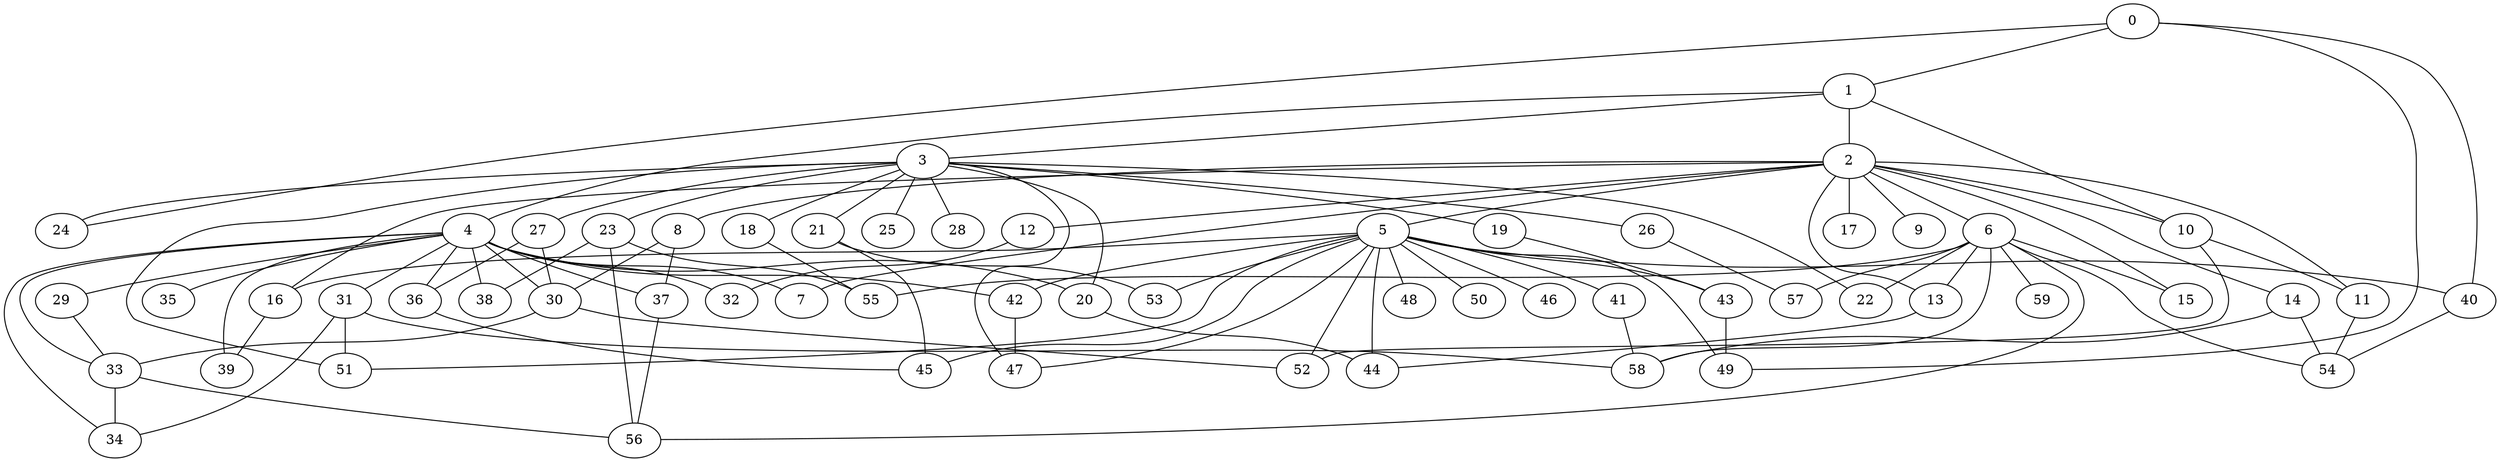 
graph graphname {
    0 -- 1
0 -- 24
0 -- 40
0 -- 49
1 -- 2
1 -- 3
1 -- 4
1 -- 10
2 -- 5
2 -- 6
2 -- 7
2 -- 8
2 -- 9
2 -- 10
2 -- 11
2 -- 12
2 -- 13
2 -- 14
2 -- 15
2 -- 16
2 -- 17
3 -- 18
3 -- 19
3 -- 20
3 -- 21
3 -- 22
3 -- 23
3 -- 24
3 -- 25
3 -- 26
3 -- 27
3 -- 28
3 -- 51
3 -- 47
4 -- 32
4 -- 34
4 -- 35
4 -- 36
4 -- 37
4 -- 38
4 -- 33
4 -- 39
4 -- 29
4 -- 30
4 -- 31
4 -- 7
4 -- 42
4 -- 20
5 -- 40
5 -- 41
5 -- 42
5 -- 43
5 -- 44
5 -- 45
5 -- 46
5 -- 47
5 -- 48
5 -- 49
5 -- 50
5 -- 51
5 -- 52
5 -- 53
5 -- 16
6 -- 54
6 -- 55
6 -- 56
6 -- 57
6 -- 58
6 -- 59
6 -- 22
6 -- 13
6 -- 15
8 -- 37
8 -- 30
10 -- 11
10 -- 52
11 -- 54
12 -- 32
13 -- 44
14 -- 58
14 -- 54
16 -- 39
18 -- 55
19 -- 43
20 -- 44
21 -- 53
21 -- 45
23 -- 55
23 -- 38
23 -- 56
26 -- 57
27 -- 36
27 -- 30
29 -- 33
30 -- 33
30 -- 52
31 -- 34
31 -- 51
31 -- 58
33 -- 56
33 -- 34
36 -- 45
37 -- 56
40 -- 54
41 -- 58
42 -- 47
43 -- 49

}
